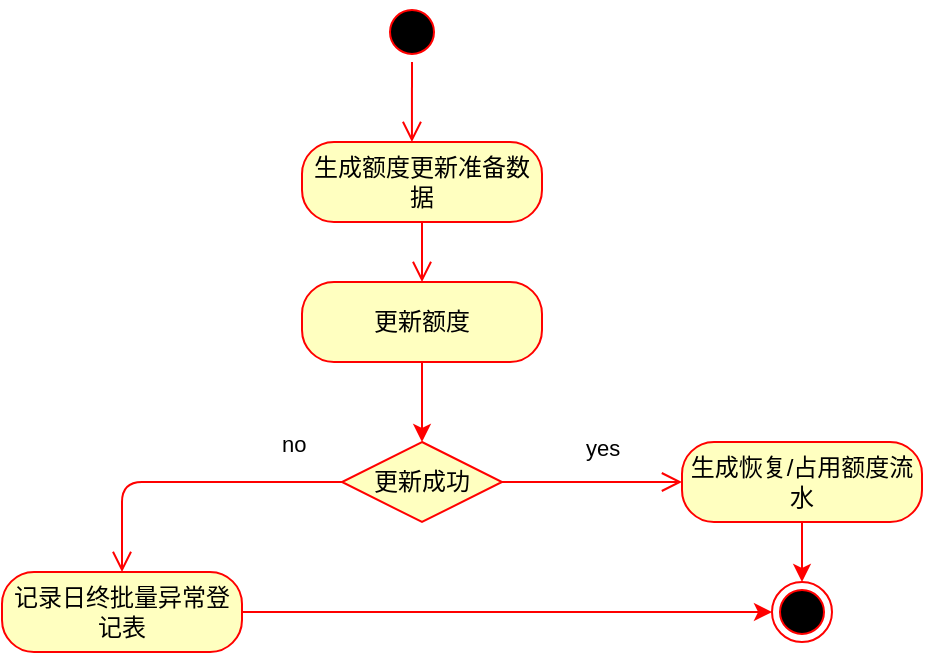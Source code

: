 <mxfile version="14.4.3" type="github">
  <diagram id="OwX1Tfsp2Xdk8FmUzgD0" name="第 1 页">
    <mxGraphModel dx="1210" dy="5328" grid="1" gridSize="10" guides="1" tooltips="1" connect="1" arrows="1" fold="1" page="1" pageScale="1" pageWidth="3300" pageHeight="4681" math="0" shadow="0">
      <root>
        <mxCell id="0" />
        <mxCell id="1" parent="0" />
        <mxCell id="2UmjyUCVCARyHqoZPk_U-20" value="" style="ellipse;html=1;shape=startState;fillColor=#000000;strokeColor=#ff0000;" vertex="1" parent="1">
          <mxGeometry x="240" y="-20" width="30" height="30" as="geometry" />
        </mxCell>
        <mxCell id="2UmjyUCVCARyHqoZPk_U-21" value="" style="edgeStyle=orthogonalEdgeStyle;html=1;verticalAlign=bottom;endArrow=open;endSize=8;strokeColor=#ff0000;entryX=0.458;entryY=0;entryDx=0;entryDy=0;entryPerimeter=0;" edge="1" parent="1" source="2UmjyUCVCARyHqoZPk_U-20" target="2UmjyUCVCARyHqoZPk_U-22">
          <mxGeometry relative="1" as="geometry">
            <mxPoint x="160" y="120" as="targetPoint" />
          </mxGeometry>
        </mxCell>
        <mxCell id="2UmjyUCVCARyHqoZPk_U-22" value="生成额度更新准备数据" style="rounded=1;whiteSpace=wrap;html=1;arcSize=40;fontColor=#000000;fillColor=#ffffc0;strokeColor=#ff0000;" vertex="1" parent="1">
          <mxGeometry x="200" y="50" width="120" height="40" as="geometry" />
        </mxCell>
        <mxCell id="2UmjyUCVCARyHqoZPk_U-23" value="" style="edgeStyle=orthogonalEdgeStyle;html=1;verticalAlign=bottom;endArrow=open;endSize=8;strokeColor=#ff0000;entryX=0.5;entryY=0;entryDx=0;entryDy=0;exitX=0.5;exitY=1;exitDx=0;exitDy=0;" edge="1" parent="1" source="2UmjyUCVCARyHqoZPk_U-22" target="2UmjyUCVCARyHqoZPk_U-25">
          <mxGeometry relative="1" as="geometry">
            <mxPoint x="160" y="220" as="targetPoint" />
          </mxGeometry>
        </mxCell>
        <mxCell id="2UmjyUCVCARyHqoZPk_U-24" style="edgeStyle=orthogonalEdgeStyle;rounded=0;orthogonalLoop=1;jettySize=auto;html=1;entryX=0.5;entryY=0;entryDx=0;entryDy=0;strokeColor=#FF0000;align=left;" edge="1" parent="1" source="2UmjyUCVCARyHqoZPk_U-25" target="2UmjyUCVCARyHqoZPk_U-26">
          <mxGeometry relative="1" as="geometry">
            <Array as="points">
              <mxPoint x="260" y="190" />
              <mxPoint x="260" y="190" />
            </Array>
          </mxGeometry>
        </mxCell>
        <mxCell id="2UmjyUCVCARyHqoZPk_U-25" value="更新额度" style="rounded=1;whiteSpace=wrap;html=1;arcSize=40;fontColor=#000000;fillColor=#ffffc0;strokeColor=#ff0000;" vertex="1" parent="1">
          <mxGeometry x="200" y="120" width="120" height="40" as="geometry" />
        </mxCell>
        <mxCell id="2UmjyUCVCARyHqoZPk_U-26" value="更新成功" style="rhombus;whiteSpace=wrap;html=1;fillColor=#ffffc0;strokeColor=#ff0000;" vertex="1" parent="1">
          <mxGeometry x="220" y="200" width="80" height="40" as="geometry" />
        </mxCell>
        <mxCell id="2UmjyUCVCARyHqoZPk_U-27" value="no" style="edgeStyle=orthogonalEdgeStyle;html=1;align=left;verticalAlign=bottom;endArrow=open;endSize=8;strokeColor=#ff0000;entryX=0.5;entryY=0;entryDx=0;entryDy=0;" edge="1" parent="1" source="2UmjyUCVCARyHqoZPk_U-26" target="2UmjyUCVCARyHqoZPk_U-32">
          <mxGeometry x="-0.59" y="-10" relative="1" as="geometry">
            <mxPoint x="470" y="125" as="targetPoint" />
            <mxPoint as="offset" />
          </mxGeometry>
        </mxCell>
        <mxCell id="2UmjyUCVCARyHqoZPk_U-28" value="yes" style="edgeStyle=orthogonalEdgeStyle;html=1;align=left;verticalAlign=top;endArrow=open;endSize=8;strokeColor=#ff0000;" edge="1" parent="1" source="2UmjyUCVCARyHqoZPk_U-26" target="2UmjyUCVCARyHqoZPk_U-30">
          <mxGeometry x="-0.111" y="30" relative="1" as="geometry">
            <mxPoint x="370" y="215" as="targetPoint" />
            <Array as="points" />
            <mxPoint as="offset" />
          </mxGeometry>
        </mxCell>
        <mxCell id="2UmjyUCVCARyHqoZPk_U-29" value="" style="edgeStyle=orthogonalEdgeStyle;rounded=0;orthogonalLoop=1;jettySize=auto;html=1;fillColor=#f8cecc;strokeColor=#FF0000;exitX=0.5;exitY=1;exitDx=0;exitDy=0;" edge="1" parent="1" source="2UmjyUCVCARyHqoZPk_U-30" target="2UmjyUCVCARyHqoZPk_U-33">
          <mxGeometry relative="1" as="geometry">
            <mxPoint x="430" y="215" as="sourcePoint" />
          </mxGeometry>
        </mxCell>
        <mxCell id="2UmjyUCVCARyHqoZPk_U-30" value="生成恢复/占用额度流水" style="rounded=1;whiteSpace=wrap;html=1;arcSize=40;fontColor=#000000;fillColor=#ffffc0;strokeColor=#ff0000;" vertex="1" parent="1">
          <mxGeometry x="390" y="200" width="120" height="40" as="geometry" />
        </mxCell>
        <mxCell id="2UmjyUCVCARyHqoZPk_U-31" style="edgeStyle=orthogonalEdgeStyle;rounded=0;orthogonalLoop=1;jettySize=auto;html=1;entryX=0;entryY=0.5;entryDx=0;entryDy=0;strokeColor=#FF0000;align=left;" edge="1" parent="1" source="2UmjyUCVCARyHqoZPk_U-32" target="2UmjyUCVCARyHqoZPk_U-33">
          <mxGeometry relative="1" as="geometry" />
        </mxCell>
        <mxCell id="2UmjyUCVCARyHqoZPk_U-32" value="记录日终批量异常登记表" style="rounded=1;whiteSpace=wrap;html=1;arcSize=40;fontColor=#000000;fillColor=#ffffc0;strokeColor=#ff0000;" vertex="1" parent="1">
          <mxGeometry x="50" y="265" width="120" height="40" as="geometry" />
        </mxCell>
        <mxCell id="2UmjyUCVCARyHqoZPk_U-33" value="" style="ellipse;html=1;shape=endState;fillColor=#000000;strokeColor=#ff0000;" vertex="1" parent="1">
          <mxGeometry x="435" y="270" width="30" height="30" as="geometry" />
        </mxCell>
      </root>
    </mxGraphModel>
  </diagram>
</mxfile>
